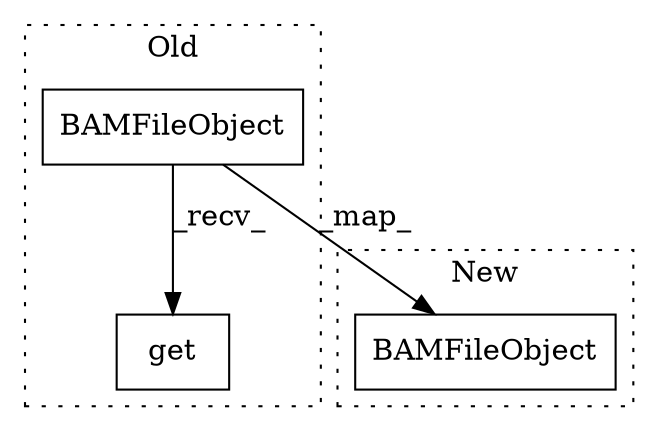digraph G {
subgraph cluster0 {
1 [label="BAMFileObject" a="32" s="19542,19569" l="14,1" shape="box"];
3 [label="get" a="32" s="19571" l="5" shape="box"];
label = "Old";
style="dotted";
}
subgraph cluster1 {
2 [label="BAMFileObject" a="32" s="19560,19587" l="14,1" shape="box"];
label = "New";
style="dotted";
}
1 -> 2 [label="_map_"];
1 -> 3 [label="_recv_"];
}